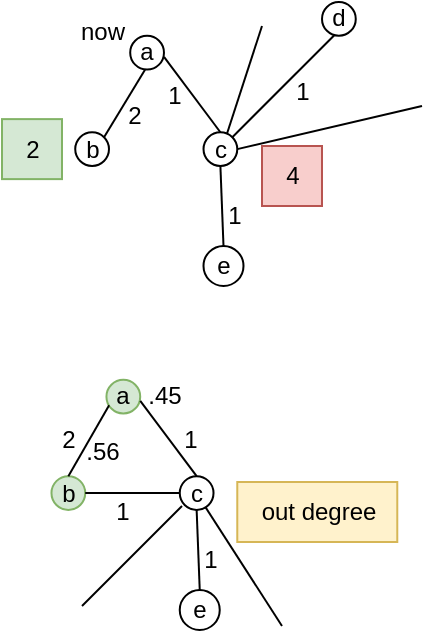 <mxfile version="24.4.0" type="github" pages="2">
  <diagram id="zrzmINMHYnjmt0QBFzd9" name="Page-2">
    <mxGraphModel dx="1327" dy="1905" grid="1" gridSize="10" guides="1" tooltips="1" connect="1" arrows="1" fold="1" page="1" pageScale="1" pageWidth="850" pageHeight="1100" math="0" shadow="0">
      <root>
        <mxCell id="0" />
        <mxCell id="1" parent="0" />
        <mxCell id="JHN-7zqqsr-M82M8sIj2-1" value="a" style="ellipse;whiteSpace=wrap;html=1;aspect=fixed;fontStyle=0" parent="1" vertex="1">
          <mxGeometry x="224.104" y="-855.113" width="16.881" height="16.881" as="geometry" />
        </mxCell>
        <mxCell id="JHN-7zqqsr-M82M8sIj2-2" value="&lt;font style=&quot;font-size: 12px;&quot;&gt;b&lt;/font&gt;" style="ellipse;whiteSpace=wrap;html=1;aspect=fixed;fontStyle=0" parent="1" vertex="1">
          <mxGeometry x="196.614" y="-806.881" width="16.881" height="16.881" as="geometry" />
        </mxCell>
        <mxCell id="JHN-7zqqsr-M82M8sIj2-3" value="&lt;font style=&quot;font-size: 12px;&quot;&gt;c&lt;/font&gt;" style="ellipse;whiteSpace=wrap;html=1;aspect=fixed;fontStyle=0" parent="1" vertex="1">
          <mxGeometry x="260.757" y="-806.881" width="16.881" height="16.881" as="geometry" />
        </mxCell>
        <mxCell id="JHN-7zqqsr-M82M8sIj2-4" value="" style="endArrow=none;html=1;rounded=0;entryX=1.001;entryY=0.625;entryDx=0;entryDy=0;exitX=0.5;exitY=0;exitDx=0;exitDy=0;entryPerimeter=0;" parent="1" source="JHN-7zqqsr-M82M8sIj2-3" target="JHN-7zqqsr-M82M8sIj2-1" edge="1">
          <mxGeometry width="50" height="50" relative="1" as="geometry">
            <mxPoint x="240" y="-790" as="sourcePoint" />
            <mxPoint x="290" y="-840" as="targetPoint" />
          </mxGeometry>
        </mxCell>
        <mxCell id="JHN-7zqqsr-M82M8sIj2-7" value="" style="endArrow=none;html=1;rounded=0;exitX=1;exitY=0;exitDx=0;exitDy=0;" parent="1" source="JHN-7zqqsr-M82M8sIj2-3" edge="1">
          <mxGeometry width="50" height="50" relative="1" as="geometry">
            <mxPoint x="277.64" y="-806.88" as="sourcePoint" />
            <mxPoint x="327.64" y="-856.88" as="targetPoint" />
          </mxGeometry>
        </mxCell>
        <mxCell id="JHN-7zqqsr-M82M8sIj2-8" value="1" style="text;html=1;align=center;verticalAlign=middle;resizable=0;points=[];autosize=1;strokeColor=none;fillColor=none;" parent="1" vertex="1">
          <mxGeometry x="260.76" y="-780" width="30" height="30" as="geometry" />
        </mxCell>
        <mxCell id="JHN-7zqqsr-M82M8sIj2-9" value="now" style="text;html=1;align=center;verticalAlign=middle;resizable=0;points=[];autosize=1;strokeColor=none;fillColor=none;" parent="1" vertex="1">
          <mxGeometry x="185" y="-872" width="50" height="30" as="geometry" />
        </mxCell>
        <mxCell id="JHN-7zqqsr-M82M8sIj2-10" value="d" style="ellipse;whiteSpace=wrap;html=1;aspect=fixed;fontStyle=0" parent="1" vertex="1">
          <mxGeometry x="320.004" y="-871.993" width="16.881" height="16.881" as="geometry" />
        </mxCell>
        <mxCell id="JHN-7zqqsr-M82M8sIj2-12" value="1" style="text;html=1;align=center;verticalAlign=middle;resizable=0;points=[];autosize=1;strokeColor=none;fillColor=none;" parent="1" vertex="1">
          <mxGeometry x="295" y="-842" width="30" height="30" as="geometry" />
        </mxCell>
        <mxCell id="JHN-7zqqsr-M82M8sIj2-13" value="e" style="ellipse;whiteSpace=wrap;html=1;aspect=fixed;fontStyle=0" parent="1" vertex="1">
          <mxGeometry x="260.75" y="-750" width="20" height="20" as="geometry" />
        </mxCell>
        <mxCell id="JHN-7zqqsr-M82M8sIj2-14" value="" style="endArrow=none;html=1;rounded=0;entryX=0.5;entryY=0;entryDx=0;entryDy=0;exitX=0.5;exitY=1;exitDx=0;exitDy=0;" parent="1" source="JHN-7zqqsr-M82M8sIj2-3" target="JHN-7zqqsr-M82M8sIj2-13" edge="1">
          <mxGeometry width="50" height="50" relative="1" as="geometry">
            <mxPoint x="240" y="-790" as="sourcePoint" />
            <mxPoint x="290" y="-840" as="targetPoint" />
          </mxGeometry>
        </mxCell>
        <mxCell id="JHN-7zqqsr-M82M8sIj2-15" value="1" style="text;html=1;align=center;verticalAlign=middle;resizable=0;points=[];autosize=1;strokeColor=none;fillColor=none;" parent="1" vertex="1">
          <mxGeometry x="230.76" y="-840" width="30" height="30" as="geometry" />
        </mxCell>
        <mxCell id="JHN-7zqqsr-M82M8sIj2-18" value="a" style="ellipse;whiteSpace=wrap;html=1;aspect=fixed;fontStyle=0;fillColor=#d5e8d4;strokeColor=#82b366;" parent="1" vertex="1">
          <mxGeometry x="212.224" y="-683.123" width="16.881" height="16.881" as="geometry" />
        </mxCell>
        <mxCell id="JHN-7zqqsr-M82M8sIj2-19" value="&lt;font style=&quot;font-size: 12px;&quot;&gt;b&lt;/font&gt;" style="ellipse;whiteSpace=wrap;html=1;aspect=fixed;fontStyle=0;fillColor=#d5e8d4;strokeColor=#82b366;" parent="1" vertex="1">
          <mxGeometry x="184.734" y="-634.891" width="16.881" height="16.881" as="geometry" />
        </mxCell>
        <mxCell id="JHN-7zqqsr-M82M8sIj2-20" value="&lt;font style=&quot;font-size: 12px;&quot;&gt;c&lt;/font&gt;" style="ellipse;whiteSpace=wrap;html=1;aspect=fixed;fontStyle=0" parent="1" vertex="1">
          <mxGeometry x="248.877" y="-634.891" width="16.881" height="16.881" as="geometry" />
        </mxCell>
        <mxCell id="JHN-7zqqsr-M82M8sIj2-21" value="" style="endArrow=none;html=1;rounded=0;entryX=1.001;entryY=0.625;entryDx=0;entryDy=0;exitX=0.5;exitY=0;exitDx=0;exitDy=0;entryPerimeter=0;" parent="1" source="JHN-7zqqsr-M82M8sIj2-20" target="JHN-7zqqsr-M82M8sIj2-18" edge="1">
          <mxGeometry width="50" height="50" relative="1" as="geometry">
            <mxPoint x="228.12" y="-618.01" as="sourcePoint" />
            <mxPoint x="278.12" y="-668.01" as="targetPoint" />
          </mxGeometry>
        </mxCell>
        <mxCell id="JHN-7zqqsr-M82M8sIj2-22" value="" style="endArrow=none;html=1;rounded=0;exitX=0.5;exitY=0;exitDx=0;exitDy=0;entryX=0.079;entryY=0.757;entryDx=0;entryDy=0;entryPerimeter=0;" parent="1" source="JHN-7zqqsr-M82M8sIj2-19" target="JHN-7zqqsr-M82M8sIj2-18" edge="1">
          <mxGeometry width="50" height="50" relative="1" as="geometry">
            <mxPoint x="168.12" y="-618.01" as="sourcePoint" />
            <mxPoint x="218.12" y="-668.01" as="targetPoint" />
          </mxGeometry>
        </mxCell>
        <mxCell id="JHN-7zqqsr-M82M8sIj2-23" value="2" style="text;html=1;align=center;verticalAlign=middle;resizable=0;points=[];autosize=1;strokeColor=none;fillColor=none;" parent="1" vertex="1">
          <mxGeometry x="178.17" y="-668.01" width="30" height="30" as="geometry" />
        </mxCell>
        <mxCell id="JHN-7zqqsr-M82M8sIj2-25" value="1" style="text;html=1;align=center;verticalAlign=middle;resizable=0;points=[];autosize=1;strokeColor=none;fillColor=none;" parent="1" vertex="1">
          <mxGeometry x="248.88" y="-608.01" width="30" height="30" as="geometry" />
        </mxCell>
        <mxCell id="JHN-7zqqsr-M82M8sIj2-28" value="e" style="ellipse;whiteSpace=wrap;html=1;aspect=fixed;fontStyle=0" parent="1" vertex="1">
          <mxGeometry x="248.87" y="-578.01" width="20" height="20" as="geometry" />
        </mxCell>
        <mxCell id="JHN-7zqqsr-M82M8sIj2-29" value="" style="endArrow=none;html=1;rounded=0;entryX=0.5;entryY=0;entryDx=0;entryDy=0;exitX=0.5;exitY=1;exitDx=0;exitDy=0;" parent="1" source="JHN-7zqqsr-M82M8sIj2-20" target="JHN-7zqqsr-M82M8sIj2-28" edge="1">
          <mxGeometry width="50" height="50" relative="1" as="geometry">
            <mxPoint x="228.12" y="-618.01" as="sourcePoint" />
            <mxPoint x="278.12" y="-668.01" as="targetPoint" />
          </mxGeometry>
        </mxCell>
        <mxCell id="JHN-7zqqsr-M82M8sIj2-30" value="1" style="text;html=1;align=center;verticalAlign=middle;resizable=0;points=[];autosize=1;strokeColor=none;fillColor=none;" parent="1" vertex="1">
          <mxGeometry x="238.87" y="-668.01" width="30" height="30" as="geometry" />
        </mxCell>
        <mxCell id="JHN-7zqqsr-M82M8sIj2-31" value=".56" style="text;html=1;align=center;verticalAlign=middle;resizable=0;points=[];autosize=1;strokeColor=none;fillColor=none;" parent="1" vertex="1">
          <mxGeometry x="190" y="-662" width="40" height="30" as="geometry" />
        </mxCell>
        <mxCell id="JHN-7zqqsr-M82M8sIj2-32" value=".45" style="text;html=1;align=center;verticalAlign=middle;resizable=0;points=[];autosize=1;strokeColor=none;fillColor=none;" parent="1" vertex="1">
          <mxGeometry x="220.76" y="-689.68" width="40" height="30" as="geometry" />
        </mxCell>
        <mxCell id="JHN-7zqqsr-M82M8sIj2-33" value="out degree" style="text;html=1;align=center;verticalAlign=middle;resizable=0;points=[];autosize=1;strokeColor=#d6b656;fillColor=#fff2cc;" parent="1" vertex="1">
          <mxGeometry x="277.64" y="-632" width="80" height="30" as="geometry" />
        </mxCell>
        <mxCell id="JHN-7zqqsr-M82M8sIj2-34" value="" style="endArrow=none;html=1;rounded=0;exitX=1;exitY=0;exitDx=0;exitDy=0;entryX=0.025;entryY=0.062;entryDx=0;entryDy=0;entryPerimeter=0;" parent="1" source="JHN-7zqqsr-M82M8sIj2-2" target="JHN-7zqqsr-M82M8sIj2-15" edge="1">
          <mxGeometry width="50" height="50" relative="1" as="geometry">
            <mxPoint x="215" y="-797" as="sourcePoint" />
            <mxPoint x="235" y="-832" as="targetPoint" />
          </mxGeometry>
        </mxCell>
        <mxCell id="JHN-7zqqsr-M82M8sIj2-35" value="2" style="text;html=1;align=center;verticalAlign=middle;resizable=0;points=[];autosize=1;strokeColor=none;fillColor=none;" parent="1" vertex="1">
          <mxGeometry x="210.98" y="-830" width="30" height="30" as="geometry" />
        </mxCell>
        <mxCell id="JHN-7zqqsr-M82M8sIj2-36" value="2" style="text;html=1;align=center;verticalAlign=middle;resizable=0;points=[];autosize=1;strokeColor=#82b366;fillColor=#d5e8d4;" parent="1" vertex="1">
          <mxGeometry x="160" y="-813.44" width="30" height="30" as="geometry" />
        </mxCell>
        <mxCell id="JHN-7zqqsr-M82M8sIj2-37" value="4" style="text;html=1;align=center;verticalAlign=middle;resizable=0;points=[];autosize=1;strokeColor=#b85450;fillColor=#f8cecc;" parent="1" vertex="1">
          <mxGeometry x="290" y="-800" width="30" height="30" as="geometry" />
        </mxCell>
        <mxCell id="JHN-7zqqsr-M82M8sIj2-38" value="" style="endArrow=none;html=1;rounded=0;exitX=0.695;exitY=0.046;exitDx=0;exitDy=0;exitPerimeter=0;" parent="1" source="JHN-7zqqsr-M82M8sIj2-3" edge="1">
          <mxGeometry width="50" height="50" relative="1" as="geometry">
            <mxPoint x="250" y="-810" as="sourcePoint" />
            <mxPoint x="290" y="-860" as="targetPoint" />
          </mxGeometry>
        </mxCell>
        <mxCell id="JHN-7zqqsr-M82M8sIj2-39" value="" style="endArrow=none;html=1;rounded=0;exitX=1;exitY=0.5;exitDx=0;exitDy=0;" parent="1" source="JHN-7zqqsr-M82M8sIj2-3" edge="1">
          <mxGeometry width="50" height="50" relative="1" as="geometry">
            <mxPoint x="310" y="-770" as="sourcePoint" />
            <mxPoint x="370" y="-820" as="targetPoint" />
          </mxGeometry>
        </mxCell>
        <mxCell id="JHN-7zqqsr-M82M8sIj2-40" value="" style="endArrow=none;html=1;rounded=0;entryX=0;entryY=0.5;entryDx=0;entryDy=0;exitX=1;exitY=0.5;exitDx=0;exitDy=0;" parent="1" source="JHN-7zqqsr-M82M8sIj2-19" target="JHN-7zqqsr-M82M8sIj2-20" edge="1">
          <mxGeometry width="50" height="50" relative="1" as="geometry">
            <mxPoint x="200" y="-570" as="sourcePoint" />
            <mxPoint x="250" y="-620" as="targetPoint" />
          </mxGeometry>
        </mxCell>
        <mxCell id="JHN-7zqqsr-M82M8sIj2-41" value="1" style="text;html=1;align=center;verticalAlign=middle;resizable=0;points=[];autosize=1;strokeColor=none;fillColor=none;" parent="1" vertex="1">
          <mxGeometry x="205" y="-632" width="30" height="30" as="geometry" />
        </mxCell>
        <mxCell id="JHN-7zqqsr-M82M8sIj2-42" value="" style="endArrow=none;html=1;rounded=0;" parent="1" edge="1">
          <mxGeometry width="50" height="50" relative="1" as="geometry">
            <mxPoint x="200" y="-570" as="sourcePoint" />
            <mxPoint x="250" y="-620" as="targetPoint" />
          </mxGeometry>
        </mxCell>
        <mxCell id="JHN-7zqqsr-M82M8sIj2-43" value="" style="endArrow=none;html=1;rounded=0;entryX=0.766;entryY=0.924;entryDx=0;entryDy=0;entryPerimeter=0;" parent="1" target="JHN-7zqqsr-M82M8sIj2-20" edge="1">
          <mxGeometry width="50" height="50" relative="1" as="geometry">
            <mxPoint x="300" y="-560" as="sourcePoint" />
            <mxPoint x="300" y="-590" as="targetPoint" />
          </mxGeometry>
        </mxCell>
      </root>
    </mxGraphModel>
  </diagram>
  <diagram name="Page-1" id="h0j11PAoBNnZOjl50wy9">
    <mxGraphModel dx="1327" dy="1905" grid="1" gridSize="10" guides="1" tooltips="1" connect="1" arrows="1" fold="1" page="1" pageScale="1" pageWidth="850" pageHeight="1100" math="0" shadow="0">
      <root>
        <mxCell id="0" />
        <mxCell id="1" parent="0" />
        <mxCell id="BE0f78BMKFHATQ1xb_2E-177" value="&lt;font style=&quot;font-size: 16px;&quot;&gt;Step-2&lt;/font&gt;" style="rounded=1;whiteSpace=wrap;html=1;dashed=1;" parent="1" vertex="1">
          <mxGeometry x="44" y="-720" width="96" height="30" as="geometry" />
        </mxCell>
        <mxCell id="BE0f78BMKFHATQ1xb_2E-176" value="" style="rounded=1;whiteSpace=wrap;html=1;direction=south;dashed=1;dashPattern=8 8;" parent="1" vertex="1">
          <mxGeometry x="291" y="-450" width="328" height="279" as="geometry" />
        </mxCell>
        <mxCell id="BE0f78BMKFHATQ1xb_2E-22" value="" style="group" parent="1" vertex="1" connectable="0">
          <mxGeometry x="311" y="-1040" width="504" height="277.06" as="geometry" />
        </mxCell>
        <mxCell id="BE0f78BMKFHATQ1xb_2E-108" value="" style="rounded=1;whiteSpace=wrap;html=1;dashed=1;dashPattern=8 8;" parent="BE0f78BMKFHATQ1xb_2E-22" vertex="1">
          <mxGeometry x="-276" y="-2.94" width="780" height="280" as="geometry" />
        </mxCell>
        <mxCell id="BE0f78BMKFHATQ1xb_2E-23" value="bc" style="ellipse;whiteSpace=wrap;html=1;aspect=fixed;fontStyle=0" parent="BE0f78BMKFHATQ1xb_2E-22" vertex="1">
          <mxGeometry x="158.207" y="184.887" width="16.881" height="16.881" as="geometry" />
        </mxCell>
        <mxCell id="BE0f78BMKFHATQ1xb_2E-24" value="abc" style="ellipse;whiteSpace=wrap;html=1;aspect=fixed;fontStyle=0" parent="BE0f78BMKFHATQ1xb_2E-22" vertex="1">
          <mxGeometry x="125.733" y="136.656" width="22" height="22" as="geometry" />
        </mxCell>
        <mxCell id="BE0f78BMKFHATQ1xb_2E-25" value="" style="endArrow=none;html=1;rounded=0;exitX=0.5;exitY=0;exitDx=0;exitDy=0;entryX=1;entryY=1;entryDx=0;entryDy=0;fontStyle=0" parent="BE0f78BMKFHATQ1xb_2E-22" source="BE0f78BMKFHATQ1xb_2E-35" target="BE0f78BMKFHATQ1xb_2E-37" edge="1">
          <mxGeometry width="50" height="50" relative="1" as="geometry">
            <mxPoint x="54.124" y="188.907" as="sourcePoint" />
            <mxPoint x="52.519" y="35.614" as="targetPoint" />
          </mxGeometry>
        </mxCell>
        <mxCell id="BE0f78BMKFHATQ1xb_2E-26" value="" style="endArrow=none;html=1;rounded=0;exitX=0.5;exitY=0;exitDx=0;exitDy=0;entryX=0;entryY=1;entryDx=0;entryDy=0;fontStyle=0" parent="BE0f78BMKFHATQ1xb_2E-22" source="BE0f78BMKFHATQ1xb_2E-34" target="BE0f78BMKFHATQ1xb_2E-35" edge="1">
          <mxGeometry width="50" height="50" relative="1" as="geometry">
            <mxPoint x="-62.454" y="182.479" as="sourcePoint" />
            <mxPoint x="-1.662" y="113.341" as="targetPoint" />
          </mxGeometry>
        </mxCell>
        <mxCell id="BE0f78BMKFHATQ1xb_2E-27" value="" style="endArrow=none;html=1;rounded=0;exitX=0.5;exitY=0;exitDx=0;exitDy=0;entryX=0;entryY=1;entryDx=0;entryDy=0;fontStyle=0" parent="BE0f78BMKFHATQ1xb_2E-22" source="BE0f78BMKFHATQ1xb_2E-31" target="BE0f78BMKFHATQ1xb_2E-24" edge="1">
          <mxGeometry width="50" height="50" relative="1" as="geometry">
            <mxPoint x="-32.471" y="269.296" as="sourcePoint" />
            <mxPoint x="74.94" y="152.733" as="targetPoint" />
          </mxGeometry>
        </mxCell>
        <mxCell id="BE0f78BMKFHATQ1xb_2E-28" value="" style="endArrow=none;html=1;rounded=0;exitX=0.5;exitY=0;exitDx=0;exitDy=0;entryX=0;entryY=1;entryDx=0;entryDy=0;fontStyle=0" parent="BE0f78BMKFHATQ1xb_2E-22" source="BE0f78BMKFHATQ1xb_2E-36" target="BE0f78BMKFHATQ1xb_2E-37" edge="1">
          <mxGeometry width="50" height="50" relative="1" as="geometry">
            <mxPoint x="54.124" y="188.907" as="sourcePoint" />
            <mxPoint x="88.137" y="33.61" as="targetPoint" />
          </mxGeometry>
        </mxCell>
        <mxCell id="BE0f78BMKFHATQ1xb_2E-29" value="" style="endArrow=none;html=1;rounded=0;entryX=0;entryY=1;entryDx=0;entryDy=0;exitX=0.5;exitY=0;exitDx=0;exitDy=0;fontStyle=0" parent="BE0f78BMKFHATQ1xb_2E-22" source="BE0f78BMKFHATQ1xb_2E-32" target="BE0f78BMKFHATQ1xb_2E-23" edge="1">
          <mxGeometry width="50" height="50" relative="1" as="geometry">
            <mxPoint x="106.578" y="182.479" as="sourcePoint" />
            <mxPoint x="95.757" y="148.714" as="targetPoint" />
          </mxGeometry>
        </mxCell>
        <mxCell id="BE0f78BMKFHATQ1xb_2E-30" value="" style="endArrow=none;html=1;rounded=0;entryX=1;entryY=1;entryDx=0;entryDy=0;exitX=0.5;exitY=0;exitDx=0;exitDy=0;fontStyle=0" parent="BE0f78BMKFHATQ1xb_2E-22" source="BE0f78BMKFHATQ1xb_2E-33" target="BE0f78BMKFHATQ1xb_2E-23" edge="1">
          <mxGeometry width="50" height="50" relative="1" as="geometry">
            <mxPoint x="245.641" y="184.891" as="sourcePoint" />
            <mxPoint x="95.757" y="148.714" as="targetPoint" />
          </mxGeometry>
        </mxCell>
        <mxCell id="BE0f78BMKFHATQ1xb_2E-31" value="&lt;font style=&quot;font-size: 12px;&quot;&gt;a&lt;/font&gt;" style="ellipse;whiteSpace=wrap;html=1;aspect=fixed;fontStyle=0" parent="BE0f78BMKFHATQ1xb_2E-22" vertex="1">
          <mxGeometry x="90.761" y="184.887" width="16.881" height="16.881" as="geometry" />
        </mxCell>
        <mxCell id="BE0f78BMKFHATQ1xb_2E-32" value="&lt;font style=&quot;font-size: 12px;&quot;&gt;b&lt;/font&gt;" style="ellipse;whiteSpace=wrap;html=1;aspect=fixed;fontStyle=0" parent="BE0f78BMKFHATQ1xb_2E-22" vertex="1">
          <mxGeometry x="133.227" y="233.119" width="16.881" height="16.881" as="geometry" />
        </mxCell>
        <mxCell id="BE0f78BMKFHATQ1xb_2E-33" value="&lt;font style=&quot;font-size: 12px;&quot;&gt;c&lt;/font&gt;" style="ellipse;whiteSpace=wrap;html=1;aspect=fixed;fontStyle=0" parent="BE0f78BMKFHATQ1xb_2E-22" vertex="1">
          <mxGeometry x="191.514" y="233.119" width="16.881" height="16.881" as="geometry" />
        </mxCell>
        <mxCell id="BE0f78BMKFHATQ1xb_2E-34" value="d" style="ellipse;whiteSpace=wrap;html=1;aspect=fixed;fontStyle=0" parent="BE0f78BMKFHATQ1xb_2E-22" vertex="1">
          <mxGeometry x="41.633" y="128.617" width="16.881" height="16.881" as="geometry" />
        </mxCell>
        <mxCell id="BE0f78BMKFHATQ1xb_2E-35" value="abcd" style="ellipse;whiteSpace=wrap;html=1;aspect=fixed;fontStyle=0" parent="BE0f78BMKFHATQ1xb_2E-22" vertex="1">
          <mxGeometry x="82.434" y="72.347" width="28" height="28" as="geometry" />
        </mxCell>
        <mxCell id="BE0f78BMKFHATQ1xb_2E-36" value="&lt;font style=&quot;font-size: 12px;&quot;&gt;e&lt;/font&gt;" style="ellipse;whiteSpace=wrap;html=1;aspect=fixed;fontStyle=0" parent="BE0f78BMKFHATQ1xb_2E-22" vertex="1">
          <mxGeometry y="76.367" width="16.881" height="16.881" as="geometry" />
        </mxCell>
        <mxCell id="BE0f78BMKFHATQ1xb_2E-37" value="&lt;font style=&quot;font-size: 12px;&quot;&gt;abcde&lt;/font&gt;" style="ellipse;whiteSpace=wrap;html=1;aspect=fixed;fontStyle=0" parent="BE0f78BMKFHATQ1xb_2E-22" vertex="1">
          <mxGeometry x="33.307" width="34" height="34" as="geometry" />
        </mxCell>
        <mxCell id="BE0f78BMKFHATQ1xb_2E-38" value="" style="endArrow=none;html=1;rounded=0;entryX=1;entryY=1;entryDx=0;entryDy=0;exitX=0.5;exitY=0;exitDx=0;exitDy=0;fontStyle=0" parent="BE0f78BMKFHATQ1xb_2E-22" source="BE0f78BMKFHATQ1xb_2E-24" target="BE0f78BMKFHATQ1xb_2E-35" edge="1">
          <mxGeometry width="50" height="50" relative="1" as="geometry">
            <mxPoint x="45.797" y="171.222" as="sourcePoint" />
            <mxPoint x="87.43" y="131.029" as="targetPoint" />
          </mxGeometry>
        </mxCell>
        <mxCell id="BE0f78BMKFHATQ1xb_2E-39" value="" style="endArrow=none;html=1;rounded=0;entryX=1;entryY=1;entryDx=0;entryDy=0;exitX=0.5;exitY=0;exitDx=0;exitDy=0;fontStyle=0" parent="BE0f78BMKFHATQ1xb_2E-22" source="BE0f78BMKFHATQ1xb_2E-23" target="BE0f78BMKFHATQ1xb_2E-24" edge="1">
          <mxGeometry width="50" height="50" relative="1" as="geometry">
            <mxPoint x="124.9" y="225.08" as="sourcePoint" />
            <mxPoint x="166.534" y="184.887" as="targetPoint" />
          </mxGeometry>
        </mxCell>
        <mxCell id="BE0f78BMKFHATQ1xb_2E-40" value="" style="group" parent="1" vertex="1" connectable="0">
          <mxGeometry x="571" y="-1040" width="279" height="270" as="geometry" />
        </mxCell>
        <mxCell id="BE0f78BMKFHATQ1xb_2E-41" value="bc" style="ellipse;whiteSpace=wrap;html=1;aspect=fixed;fontStyle=0" parent="BE0f78BMKFHATQ1xb_2E-40" vertex="1">
          <mxGeometry x="158.207" y="184.887" width="16.472" height="16.472" as="geometry" />
        </mxCell>
        <mxCell id="BE0f78BMKFHATQ1xb_2E-42" value="abc" style="ellipse;whiteSpace=wrap;html=1;aspect=fixed;fontStyle=0" parent="BE0f78BMKFHATQ1xb_2E-40" vertex="1">
          <mxGeometry x="125.733" y="136.656" width="22" height="22" as="geometry" />
        </mxCell>
        <mxCell id="BE0f78BMKFHATQ1xb_2E-43" value="" style="endArrow=none;html=1;rounded=0;exitX=0.5;exitY=0;exitDx=0;exitDy=0;entryX=1;entryY=1;entryDx=0;entryDy=0;fontStyle=0" parent="BE0f78BMKFHATQ1xb_2E-40" source="BE0f78BMKFHATQ1xb_2E-53" target="BE0f78BMKFHATQ1xb_2E-55" edge="1">
          <mxGeometry width="50" height="50" relative="1" as="geometry">
            <mxPoint x="54.124" y="188.907" as="sourcePoint" />
            <mxPoint x="52.519" y="35.614" as="targetPoint" />
          </mxGeometry>
        </mxCell>
        <mxCell id="BE0f78BMKFHATQ1xb_2E-44" value="" style="endArrow=none;html=1;rounded=0;exitX=0.5;exitY=0;exitDx=0;exitDy=0;entryX=0;entryY=1;entryDx=0;entryDy=0;fontStyle=0" parent="BE0f78BMKFHATQ1xb_2E-40" source="BE0f78BMKFHATQ1xb_2E-52" target="BE0f78BMKFHATQ1xb_2E-53" edge="1">
          <mxGeometry width="50" height="50" relative="1" as="geometry">
            <mxPoint x="-62.454" y="182.479" as="sourcePoint" />
            <mxPoint x="-1.662" y="113.341" as="targetPoint" />
          </mxGeometry>
        </mxCell>
        <mxCell id="BE0f78BMKFHATQ1xb_2E-45" value="" style="endArrow=none;html=1;rounded=0;exitX=0.5;exitY=0;exitDx=0;exitDy=0;entryX=0;entryY=1;entryDx=0;entryDy=0;fontStyle=0" parent="BE0f78BMKFHATQ1xb_2E-40" source="BE0f78BMKFHATQ1xb_2E-49" target="BE0f78BMKFHATQ1xb_2E-42" edge="1">
          <mxGeometry width="50" height="50" relative="1" as="geometry">
            <mxPoint x="-32.471" y="269.296" as="sourcePoint" />
            <mxPoint x="74.94" y="152.733" as="targetPoint" />
          </mxGeometry>
        </mxCell>
        <mxCell id="BE0f78BMKFHATQ1xb_2E-46" value="" style="endArrow=none;html=1;rounded=0;exitX=0.5;exitY=0;exitDx=0;exitDy=0;entryX=0;entryY=1;entryDx=0;entryDy=0;fontStyle=0" parent="BE0f78BMKFHATQ1xb_2E-40" source="BE0f78BMKFHATQ1xb_2E-54" target="BE0f78BMKFHATQ1xb_2E-55" edge="1">
          <mxGeometry width="50" height="50" relative="1" as="geometry">
            <mxPoint x="54.124" y="188.907" as="sourcePoint" />
            <mxPoint x="88.137" y="33.61" as="targetPoint" />
          </mxGeometry>
        </mxCell>
        <mxCell id="BE0f78BMKFHATQ1xb_2E-47" value="" style="endArrow=none;html=1;rounded=0;entryX=0;entryY=1;entryDx=0;entryDy=0;exitX=0.5;exitY=0;exitDx=0;exitDy=0;fontStyle=0" parent="BE0f78BMKFHATQ1xb_2E-40" source="BE0f78BMKFHATQ1xb_2E-50" target="BE0f78BMKFHATQ1xb_2E-41" edge="1">
          <mxGeometry width="50" height="50" relative="1" as="geometry">
            <mxPoint x="106.578" y="182.479" as="sourcePoint" />
            <mxPoint x="95.757" y="148.714" as="targetPoint" />
          </mxGeometry>
        </mxCell>
        <mxCell id="BE0f78BMKFHATQ1xb_2E-48" value="" style="endArrow=none;html=1;rounded=0;entryX=1;entryY=1;entryDx=0;entryDy=0;exitX=0.5;exitY=0;exitDx=0;exitDy=0;fontStyle=0" parent="BE0f78BMKFHATQ1xb_2E-40" source="BE0f78BMKFHATQ1xb_2E-51" target="BE0f78BMKFHATQ1xb_2E-41" edge="1">
          <mxGeometry width="50" height="50" relative="1" as="geometry">
            <mxPoint x="245.641" y="184.891" as="sourcePoint" />
            <mxPoint x="95.757" y="148.714" as="targetPoint" />
          </mxGeometry>
        </mxCell>
        <mxCell id="BE0f78BMKFHATQ1xb_2E-49" value="&lt;font style=&quot;font-size: 12px;&quot;&gt;a&lt;/font&gt;" style="ellipse;whiteSpace=wrap;html=1;aspect=fixed;fontStyle=0" parent="BE0f78BMKFHATQ1xb_2E-40" vertex="1">
          <mxGeometry x="90.761" y="184.887" width="16.472" height="16.472" as="geometry" />
        </mxCell>
        <mxCell id="BE0f78BMKFHATQ1xb_2E-50" value="&lt;font style=&quot;font-size: 12px;&quot;&gt;b&lt;/font&gt;" style="ellipse;whiteSpace=wrap;html=1;aspect=fixed;fontStyle=0" parent="BE0f78BMKFHATQ1xb_2E-40" vertex="1">
          <mxGeometry x="133.227" y="233.119" width="16.472" height="16.472" as="geometry" />
        </mxCell>
        <mxCell id="BE0f78BMKFHATQ1xb_2E-51" value="&lt;font style=&quot;font-size: 12px;&quot;&gt;c&lt;/font&gt;" style="ellipse;whiteSpace=wrap;html=1;aspect=fixed;fontStyle=0" parent="BE0f78BMKFHATQ1xb_2E-40" vertex="1">
          <mxGeometry x="191.514" y="233.119" width="16.472" height="16.472" as="geometry" />
        </mxCell>
        <mxCell id="BE0f78BMKFHATQ1xb_2E-52" value="e" style="ellipse;whiteSpace=wrap;html=1;aspect=fixed;fontStyle=0" parent="BE0f78BMKFHATQ1xb_2E-40" vertex="1">
          <mxGeometry x="41.633" y="128.617" width="16.472" height="16.472" as="geometry" />
        </mxCell>
        <mxCell id="BE0f78BMKFHATQ1xb_2E-53" value="abce" style="ellipse;whiteSpace=wrap;html=1;aspect=fixed;fontStyle=0" parent="BE0f78BMKFHATQ1xb_2E-40" vertex="1">
          <mxGeometry x="82.434" y="72.347" width="28" height="28" as="geometry" />
        </mxCell>
        <mxCell id="BE0f78BMKFHATQ1xb_2E-54" value="&lt;font style=&quot;font-size: 12px;&quot;&gt;d&lt;/font&gt;" style="ellipse;whiteSpace=wrap;html=1;aspect=fixed;fontStyle=0" parent="BE0f78BMKFHATQ1xb_2E-40" vertex="1">
          <mxGeometry y="76.367" width="16.472" height="16.472" as="geometry" />
        </mxCell>
        <mxCell id="BE0f78BMKFHATQ1xb_2E-55" value="&lt;font style=&quot;font-size: 12px;&quot;&gt;abcde&lt;/font&gt;" style="ellipse;whiteSpace=wrap;html=1;aspect=fixed;fontStyle=0" parent="BE0f78BMKFHATQ1xb_2E-40" vertex="1">
          <mxGeometry x="33.307" width="34" height="34" as="geometry" />
        </mxCell>
        <mxCell id="BE0f78BMKFHATQ1xb_2E-56" value="" style="endArrow=none;html=1;rounded=0;entryX=1;entryY=1;entryDx=0;entryDy=0;exitX=0.5;exitY=0;exitDx=0;exitDy=0;fontStyle=0" parent="BE0f78BMKFHATQ1xb_2E-40" source="BE0f78BMKFHATQ1xb_2E-42" target="BE0f78BMKFHATQ1xb_2E-53" edge="1">
          <mxGeometry width="50" height="50" relative="1" as="geometry">
            <mxPoint x="45.797" y="171.222" as="sourcePoint" />
            <mxPoint x="87.43" y="131.029" as="targetPoint" />
          </mxGeometry>
        </mxCell>
        <mxCell id="BE0f78BMKFHATQ1xb_2E-57" value="" style="endArrow=none;html=1;rounded=0;entryX=1;entryY=1;entryDx=0;entryDy=0;exitX=0.5;exitY=0;exitDx=0;exitDy=0;fontStyle=0" parent="BE0f78BMKFHATQ1xb_2E-40" source="BE0f78BMKFHATQ1xb_2E-41" target="BE0f78BMKFHATQ1xb_2E-42" edge="1">
          <mxGeometry width="50" height="50" relative="1" as="geometry">
            <mxPoint x="124.9" y="225.08" as="sourcePoint" />
            <mxPoint x="166.534" y="184.887" as="targetPoint" />
          </mxGeometry>
        </mxCell>
        <mxCell id="BE0f78BMKFHATQ1xb_2E-109" value="" style="group" parent="1" vertex="1" connectable="0">
          <mxGeometry x="19" y="-690" width="380" height="180" as="geometry" />
        </mxCell>
        <mxCell id="BE0f78BMKFHATQ1xb_2E-107" value="" style="rounded=1;whiteSpace=wrap;html=1;dashed=1;dashPattern=8 8;" parent="BE0f78BMKFHATQ1xb_2E-109" vertex="1">
          <mxGeometry x="-5.429" width="380" height="180" as="geometry" />
        </mxCell>
        <mxCell id="BE0f78BMKFHATQ1xb_2E-59" value="bc" style="ellipse;whiteSpace=wrap;html=1;aspect=fixed;fontStyle=0" parent="BE0f78BMKFHATQ1xb_2E-109" vertex="1">
          <mxGeometry x="302.19" y="99" width="21.714" height="21.714" as="geometry" />
        </mxCell>
        <mxCell id="BE0f78BMKFHATQ1xb_2E-60" value="abc" style="ellipse;whiteSpace=wrap;html=1;aspect=fixed;fontStyle=0" parent="BE0f78BMKFHATQ1xb_2E-109" vertex="1">
          <mxGeometry x="297.667" y="40" width="30.762" height="30.762" as="geometry" />
        </mxCell>
        <mxCell id="BE0f78BMKFHATQ1xb_2E-61" value="" style="endArrow=none;html=1;rounded=0;exitX=0;exitY=0.5;exitDx=0;exitDy=0;entryX=1;entryY=0.5;entryDx=0;entryDy=0;fontStyle=0" parent="BE0f78BMKFHATQ1xb_2E-109" source="BE0f78BMKFHATQ1xb_2E-71" target="BE0f78BMKFHATQ1xb_2E-73" edge="1">
          <mxGeometry width="50" height="50" relative="1" as="geometry">
            <mxPoint x="122.143" y="275" as="sourcePoint" />
            <mxPoint x="120.399" y="84.304" as="targetPoint" />
          </mxGeometry>
        </mxCell>
        <mxCell id="BE0f78BMKFHATQ1xb_2E-62" value="" style="endArrow=none;html=1;rounded=0;exitX=0.5;exitY=0;exitDx=0;exitDy=0;entryX=0.5;entryY=1;entryDx=0;entryDy=0;fontStyle=0" parent="BE0f78BMKFHATQ1xb_2E-109" source="BE0f78BMKFHATQ1xb_2E-70" target="BE0f78BMKFHATQ1xb_2E-71" edge="1">
          <mxGeometry width="50" height="50" relative="1" as="geometry">
            <mxPoint x="-4.528" y="267.004" as="sourcePoint" />
            <mxPoint x="61.528" y="180.996" as="targetPoint" />
          </mxGeometry>
        </mxCell>
        <mxCell id="BE0f78BMKFHATQ1xb_2E-63" value="" style="endArrow=none;html=1;rounded=0;exitX=1;exitY=0;exitDx=0;exitDy=0;entryX=0;entryY=1;entryDx=0;entryDy=0;fontStyle=0" parent="BE0f78BMKFHATQ1xb_2E-109" source="BE0f78BMKFHATQ1xb_2E-67" target="BE0f78BMKFHATQ1xb_2E-60" edge="1">
          <mxGeometry width="50" height="50" relative="1" as="geometry">
            <mxPoint x="110.385" y="375.004" as="sourcePoint" />
            <mxPoint x="286.923" y="239.874" as="targetPoint" />
          </mxGeometry>
        </mxCell>
        <mxCell id="BE0f78BMKFHATQ1xb_2E-64" value="" style="endArrow=none;html=1;rounded=0;exitX=1;exitY=0.5;exitDx=0;exitDy=0;entryX=0;entryY=0.5;entryDx=0;entryDy=0;fontStyle=0" parent="BE0f78BMKFHATQ1xb_2E-109" source="BE0f78BMKFHATQ1xb_2E-72" target="BE0f78BMKFHATQ1xb_2E-73" edge="1">
          <mxGeometry width="50" height="50" relative="1" as="geometry">
            <mxPoint x="122.143" y="275" as="sourcePoint" />
            <mxPoint x="159.101" y="81.811" as="targetPoint" />
          </mxGeometry>
        </mxCell>
        <mxCell id="BE0f78BMKFHATQ1xb_2E-65" value="" style="endArrow=none;html=1;rounded=0;entryX=0;entryY=1;entryDx=0;entryDy=0;exitX=0.5;exitY=0;exitDx=0;exitDy=0;fontStyle=0" parent="BE0f78BMKFHATQ1xb_2E-109" source="BE0f78BMKFHATQ1xb_2E-68" target="BE0f78BMKFHATQ1xb_2E-59" edge="1">
          <mxGeometry width="50" height="50" relative="1" as="geometry">
            <mxPoint x="179.139" y="267.004" as="sourcePoint" />
            <mxPoint x="167.381" y="225" as="targetPoint" />
          </mxGeometry>
        </mxCell>
        <mxCell id="BE0f78BMKFHATQ1xb_2E-66" value="" style="endArrow=none;html=1;rounded=0;entryX=1;entryY=1;entryDx=0;entryDy=0;exitX=0.5;exitY=0;exitDx=0;exitDy=0;fontStyle=0" parent="BE0f78BMKFHATQ1xb_2E-109" source="BE0f78BMKFHATQ1xb_2E-69" target="BE0f78BMKFHATQ1xb_2E-59" edge="1">
          <mxGeometry width="50" height="50" relative="1" as="geometry">
            <mxPoint x="330.242" y="270.004" as="sourcePoint" />
            <mxPoint x="167.381" y="225" as="targetPoint" />
          </mxGeometry>
        </mxCell>
        <mxCell id="BE0f78BMKFHATQ1xb_2E-67" value="&lt;font style=&quot;font-size: 12px;&quot;&gt;a&lt;/font&gt;" style="ellipse;whiteSpace=wrap;html=1;aspect=fixed;fontStyle=0" parent="BE0f78BMKFHATQ1xb_2E-109" vertex="1">
          <mxGeometry x="254.69" y="94" width="19" height="19" as="geometry" />
        </mxCell>
        <mxCell id="BE0f78BMKFHATQ1xb_2E-68" value="&lt;font style=&quot;font-size: 12px;&quot;&gt;b&lt;/font&gt;" style="ellipse;whiteSpace=wrap;html=1;aspect=fixed;fontStyle=0" parent="BE0f78BMKFHATQ1xb_2E-109" vertex="1">
          <mxGeometry x="283.19" y="145" width="19" height="19" as="geometry" />
        </mxCell>
        <mxCell id="BE0f78BMKFHATQ1xb_2E-69" value="&lt;font style=&quot;font-size: 12px;&quot;&gt;c&lt;/font&gt;" style="ellipse;whiteSpace=wrap;html=1;aspect=fixed;fontStyle=0" parent="BE0f78BMKFHATQ1xb_2E-109" vertex="1">
          <mxGeometry x="320.286" y="145" width="19" height="19" as="geometry" />
        </mxCell>
        <mxCell id="BE0f78BMKFHATQ1xb_2E-70" value="bcd" style="ellipse;whiteSpace=wrap;html=1;aspect=fixed;fontStyle=0" parent="BE0f78BMKFHATQ1xb_2E-109" vertex="1">
          <mxGeometry x="197.69" y="120" width="22.619" height="22.619" as="geometry" />
        </mxCell>
        <mxCell id="BE0f78BMKFHATQ1xb_2E-71" value="abcd" style="ellipse;whiteSpace=wrap;html=1;aspect=fixed;fontStyle=0" parent="BE0f78BMKFHATQ1xb_2E-109" vertex="1">
          <mxGeometry x="195.429" y="40" width="30.762" height="30.762" as="geometry" />
        </mxCell>
        <mxCell id="BE0f78BMKFHATQ1xb_2E-72" value="&lt;font style=&quot;font-size: 12px;&quot;&gt;abce&lt;/font&gt;" style="ellipse;whiteSpace=wrap;html=1;aspect=fixed;fontStyle=0" parent="BE0f78BMKFHATQ1xb_2E-109" vertex="1">
          <mxGeometry x="18.095" y="40" width="30.762" height="30.762" as="geometry" />
        </mxCell>
        <mxCell id="BE0f78BMKFHATQ1xb_2E-73" value="&lt;font style=&quot;font-size: 12px;&quot;&gt;abcde&lt;/font&gt;" style="ellipse;whiteSpace=wrap;html=1;aspect=fixed;fontStyle=0" parent="BE0f78BMKFHATQ1xb_2E-109" vertex="1">
          <mxGeometry x="104.048" y="40" width="30.762" height="30.762" as="geometry" />
        </mxCell>
        <mxCell id="BE0f78BMKFHATQ1xb_2E-74" value="" style="endArrow=none;html=1;rounded=0;entryX=1;entryY=0.5;entryDx=0;entryDy=0;exitX=0;exitY=0.5;exitDx=0;exitDy=0;fontStyle=0;" parent="BE0f78BMKFHATQ1xb_2E-109" source="BE0f78BMKFHATQ1xb_2E-60" target="BE0f78BMKFHATQ1xb_2E-71" edge="1">
          <mxGeometry width="50" height="50" relative="1" as="geometry">
            <mxPoint x="113.095" y="253" as="sourcePoint" />
            <mxPoint x="158.333" y="203" as="targetPoint" />
          </mxGeometry>
        </mxCell>
        <mxCell id="BE0f78BMKFHATQ1xb_2E-75" value="" style="endArrow=none;html=1;rounded=0;entryX=0.5;entryY=1;entryDx=0;entryDy=0;exitX=0.5;exitY=0;exitDx=0;exitDy=0;fontStyle=0" parent="BE0f78BMKFHATQ1xb_2E-109" source="BE0f78BMKFHATQ1xb_2E-59" target="BE0f78BMKFHATQ1xb_2E-60" edge="1">
          <mxGeometry width="50" height="50" relative="1" as="geometry">
            <mxPoint x="199.048" y="320" as="sourcePoint" />
            <mxPoint x="244.286" y="270" as="targetPoint" />
          </mxGeometry>
        </mxCell>
        <mxCell id="BE0f78BMKFHATQ1xb_2E-76" value="" style="endArrow=none;html=1;rounded=0;entryX=1;entryY=1;entryDx=0;entryDy=0;exitX=0;exitY=0;exitDx=0;exitDy=0;" parent="BE0f78BMKFHATQ1xb_2E-109" source="BE0f78BMKFHATQ1xb_2E-67" target="BE0f78BMKFHATQ1xb_2E-71" edge="1">
          <mxGeometry width="50" height="50" relative="1" as="geometry">
            <mxPoint x="126.667" y="200" as="sourcePoint" />
            <mxPoint x="171.905" y="150" as="targetPoint" />
          </mxGeometry>
        </mxCell>
        <mxCell id="BE0f78BMKFHATQ1xb_2E-77" value="&lt;font style=&quot;font-size: 12px;&quot;&gt;e&lt;/font&gt;" style="ellipse;whiteSpace=wrap;html=1;aspect=fixed;fontStyle=0" parent="BE0f78BMKFHATQ1xb_2E-109" vertex="1">
          <mxGeometry x="63.333" y="120" width="19" height="19" as="geometry" />
        </mxCell>
        <mxCell id="BE0f78BMKFHATQ1xb_2E-78" value="" style="endArrow=none;html=1;rounded=0;exitX=0;exitY=0;exitDx=0;exitDy=0;entryX=0.5;entryY=1;entryDx=0;entryDy=0;" parent="BE0f78BMKFHATQ1xb_2E-109" source="BE0f78BMKFHATQ1xb_2E-77" target="BE0f78BMKFHATQ1xb_2E-72" edge="1">
          <mxGeometry width="50" height="50" relative="1" as="geometry">
            <mxPoint y="120" as="sourcePoint" />
            <mxPoint x="45.238" y="70" as="targetPoint" />
          </mxGeometry>
        </mxCell>
        <mxCell id="BE0f78BMKFHATQ1xb_2E-79" value="" style="endArrow=none;html=1;rounded=0;entryX=0.5;entryY=1;entryDx=0;entryDy=0;exitX=1;exitY=0;exitDx=0;exitDy=0;" parent="BE0f78BMKFHATQ1xb_2E-109" source="BE0f78BMKFHATQ1xb_2E-77" target="BE0f78BMKFHATQ1xb_2E-73" edge="1">
          <mxGeometry width="50" height="50" relative="1" as="geometry">
            <mxPoint x="72.381" y="130" as="sourcePoint" />
            <mxPoint x="117.619" y="80" as="targetPoint" />
          </mxGeometry>
        </mxCell>
        <mxCell id="BE0f78BMKFHATQ1xb_2E-80" value="&lt;font style=&quot;font-size: 12px;&quot;&gt;d&lt;/font&gt;" style="ellipse;whiteSpace=wrap;html=1;aspect=fixed;fontStyle=0" parent="BE0f78BMKFHATQ1xb_2E-109" vertex="1">
          <mxGeometry x="149.286" y="120" width="19" height="19" as="geometry" />
        </mxCell>
        <mxCell id="BE0f78BMKFHATQ1xb_2E-81" value="" style="endArrow=none;html=1;rounded=0;entryX=0.034;entryY=0.71;entryDx=0;entryDy=0;entryPerimeter=0;exitX=1;exitY=0;exitDx=0;exitDy=0;" parent="BE0f78BMKFHATQ1xb_2E-109" source="BE0f78BMKFHATQ1xb_2E-80" target="BE0f78BMKFHATQ1xb_2E-71" edge="1">
          <mxGeometry width="50" height="50" relative="1" as="geometry">
            <mxPoint x="135.714" y="120" as="sourcePoint" />
            <mxPoint x="180.952" y="70" as="targetPoint" />
          </mxGeometry>
        </mxCell>
        <mxCell id="BE0f78BMKFHATQ1xb_2E-82" value="" style="endArrow=none;html=1;rounded=0;entryX=1;entryY=1;entryDx=0;entryDy=0;exitX=0;exitY=0;exitDx=0;exitDy=0;" parent="BE0f78BMKFHATQ1xb_2E-109" source="BE0f78BMKFHATQ1xb_2E-80" target="BE0f78BMKFHATQ1xb_2E-73" edge="1">
          <mxGeometry width="50" height="50" relative="1" as="geometry">
            <mxPoint x="90.476" y="130" as="sourcePoint" />
            <mxPoint x="135.714" y="80" as="targetPoint" />
          </mxGeometry>
        </mxCell>
        <mxCell id="BE0f78BMKFHATQ1xb_2E-83" value="" style="endArrow=none;html=1;rounded=0;entryX=1;entryY=0.5;entryDx=0;entryDy=0;exitX=0.007;exitY=0.422;exitDx=0;exitDy=0;exitPerimeter=0;" parent="BE0f78BMKFHATQ1xb_2E-109" source="BE0f78BMKFHATQ1xb_2E-70" target="BE0f78BMKFHATQ1xb_2E-80" edge="1">
          <mxGeometry width="50" height="50" relative="1" as="geometry">
            <mxPoint x="81.429" y="200" as="sourcePoint" />
            <mxPoint x="126.667" y="150" as="targetPoint" />
          </mxGeometry>
        </mxCell>
        <mxCell id="BE0f78BMKFHATQ1xb_2E-84" value="" style="endArrow=none;html=1;rounded=0;entryX=0;entryY=0.5;entryDx=0;entryDy=0;exitX=1;exitY=0.5;exitDx=0;exitDy=0;" parent="BE0f78BMKFHATQ1xb_2E-109" source="BE0f78BMKFHATQ1xb_2E-70" target="BE0f78BMKFHATQ1xb_2E-59" edge="1">
          <mxGeometry width="50" height="50" relative="1" as="geometry">
            <mxPoint x="108.571" y="290" as="sourcePoint" />
            <mxPoint x="153.81" y="240" as="targetPoint" />
          </mxGeometry>
        </mxCell>
        <mxCell id="BE0f78BMKFHATQ1xb_2E-90" value="&lt;font color=&quot;#0d27e7&quot; style=&quot;font-size: 10px;&quot;&gt;1&lt;/font&gt;" style="text;html=1;align=center;verticalAlign=middle;resizable=0;points=[];autosize=1;fontColor=#3e0925;" parent="BE0f78BMKFHATQ1xb_2E-109" vertex="1">
          <mxGeometry x="63.333" y="50" width="30" height="30" as="geometry" />
        </mxCell>
        <mxCell id="BE0f78BMKFHATQ1xb_2E-89" value="&lt;font color=&quot;#0d27e7&quot; style=&quot;font-size: 10px;&quot;&gt;1&lt;/font&gt;" style="text;html=1;align=center;verticalAlign=middle;resizable=0;points=[];autosize=1;fontColor=#3e0925;" parent="BE0f78BMKFHATQ1xb_2E-109" vertex="1">
          <mxGeometry x="45.238" y="83" width="30" height="30" as="geometry" />
        </mxCell>
        <mxCell id="BE0f78BMKFHATQ1xb_2E-92" value="&lt;font color=&quot;#0d27e7&quot; style=&quot;font-size: 10px;&quot;&gt;2&lt;/font&gt;" style="text;html=1;align=center;verticalAlign=middle;resizable=0;points=[];autosize=1;fontColor=#3e0925;" parent="BE0f78BMKFHATQ1xb_2E-109" vertex="1">
          <mxGeometry x="82.333" y="80" width="30" height="30" as="geometry" />
        </mxCell>
        <mxCell id="BE0f78BMKFHATQ1xb_2E-91" value="&lt;font color=&quot;#0d27e7&quot; style=&quot;font-size: 10px;&quot;&gt;1&lt;/font&gt;" style="text;html=1;align=center;verticalAlign=middle;resizable=0;points=[];autosize=1;fontColor=#3e0925;" parent="BE0f78BMKFHATQ1xb_2E-109" vertex="1">
          <mxGeometry x="135.714" y="74" width="30" height="30" as="geometry" />
        </mxCell>
        <mxCell id="BE0f78BMKFHATQ1xb_2E-94" value="&lt;font color=&quot;#0d27e7&quot; style=&quot;font-size: 10px;&quot;&gt;2&lt;/font&gt;" style="text;html=1;align=center;verticalAlign=middle;resizable=0;points=[];autosize=1;fontColor=#3e0925;" parent="BE0f78BMKFHATQ1xb_2E-109" vertex="1">
          <mxGeometry x="149.286" y="50" width="30" height="30" as="geometry" />
        </mxCell>
        <mxCell id="BE0f78BMKFHATQ1xb_2E-93" value="&lt;font color=&quot;#0d27e7&quot; style=&quot;font-size: 10px;&quot;&gt;1&lt;/font&gt;" style="text;html=1;align=center;verticalAlign=middle;resizable=0;points=[];autosize=1;fontColor=#3e0925;" parent="BE0f78BMKFHATQ1xb_2E-109" vertex="1">
          <mxGeometry x="170.548" y="80" width="30" height="30" as="geometry" />
        </mxCell>
        <mxCell id="BE0f78BMKFHATQ1xb_2E-95" value="&lt;font color=&quot;#0d27e7&quot; style=&quot;font-size: 10px;&quot;&gt;1&lt;/font&gt;" style="text;html=1;align=center;verticalAlign=middle;resizable=0;points=[];autosize=1;fontColor=#3e0925;" parent="BE0f78BMKFHATQ1xb_2E-109" vertex="1">
          <mxGeometry x="168.286" y="123" width="30" height="30" as="geometry" />
        </mxCell>
        <mxCell id="BE0f78BMKFHATQ1xb_2E-97" value="&lt;font color=&quot;#0d27e7&quot; style=&quot;font-size: 10px;&quot;&gt;1&lt;/font&gt;" style="text;html=1;align=center;verticalAlign=middle;resizable=0;points=[];autosize=1;fontColor=#3e0925;" parent="BE0f78BMKFHATQ1xb_2E-109" vertex="1">
          <mxGeometry x="226.19" y="74" width="30" height="30" as="geometry" />
        </mxCell>
        <mxCell id="BE0f78BMKFHATQ1xb_2E-96" value="&lt;font color=&quot;#0d27e7&quot; style=&quot;font-size: 10px;&quot;&gt;1&lt;/font&gt;" style="text;html=1;align=center;verticalAlign=middle;resizable=0;points=[];autosize=1;fontColor=#3e0925;" parent="BE0f78BMKFHATQ1xb_2E-109" vertex="1">
          <mxGeometry x="199.048" y="80" width="30" height="30" as="geometry" />
        </mxCell>
        <mxCell id="BE0f78BMKFHATQ1xb_2E-99" value="&lt;font color=&quot;#0d27e7&quot; style=&quot;font-size: 10px;&quot;&gt;1&lt;/font&gt;" style="text;html=1;align=center;verticalAlign=middle;resizable=0;points=[];autosize=1;fontColor=#3e0925;" parent="BE0f78BMKFHATQ1xb_2E-109" vertex="1">
          <mxGeometry x="250.619" y="50" width="30" height="30" as="geometry" />
        </mxCell>
        <mxCell id="BE0f78BMKFHATQ1xb_2E-98" value="&lt;font color=&quot;#0d27e7&quot; style=&quot;font-size: 10px;&quot;&gt;2&lt;/font&gt;" style="text;html=1;align=center;verticalAlign=middle;resizable=0;points=[];autosize=1;fontColor=#3e0925;" parent="BE0f78BMKFHATQ1xb_2E-109" vertex="1">
          <mxGeometry x="273.69" y="74" width="30" height="30" as="geometry" />
        </mxCell>
        <mxCell id="BE0f78BMKFHATQ1xb_2E-100" value="&lt;font color=&quot;#0d27e7&quot; style=&quot;font-size: 10px;&quot;&gt;2&lt;/font&gt;" style="text;html=1;align=center;verticalAlign=middle;resizable=0;points=[];autosize=1;fontColor=#3e0925;" parent="BE0f78BMKFHATQ1xb_2E-109" vertex="1">
          <mxGeometry x="302.19" y="74" width="30" height="30" as="geometry" />
        </mxCell>
        <mxCell id="BE0f78BMKFHATQ1xb_2E-102" value="&lt;font color=&quot;#0d27e7&quot; style=&quot;font-size: 10px;&quot;&gt;1&lt;/font&gt;" style="text;html=1;align=center;verticalAlign=middle;resizable=0;points=[];autosize=1;fontColor=#3e0925;" parent="BE0f78BMKFHATQ1xb_2E-109" vertex="1">
          <mxGeometry x="253.333" y="111" width="30" height="30" as="geometry" />
        </mxCell>
        <mxCell id="BE0f78BMKFHATQ1xb_2E-101" value="&lt;font color=&quot;#0d27e7&quot; style=&quot;font-size: 10px;&quot;&gt;3&lt;/font&gt;" style="text;html=1;align=center;verticalAlign=middle;resizable=0;points=[];autosize=1;fontColor=#3e0925;" parent="BE0f78BMKFHATQ1xb_2E-109" vertex="1">
          <mxGeometry x="279.119" y="115" width="30" height="30" as="geometry" />
        </mxCell>
        <mxCell id="BE0f78BMKFHATQ1xb_2E-104" value="&lt;font color=&quot;#0d27e7&quot; style=&quot;font-size: 10px;&quot;&gt;3&lt;/font&gt;" style="text;html=1;align=center;verticalAlign=middle;resizable=0;points=[];autosize=1;fontColor=#3e0925;" parent="BE0f78BMKFHATQ1xb_2E-109" vertex="1">
          <mxGeometry x="316.667" y="115" width="30" height="30" as="geometry" />
        </mxCell>
        <mxCell id="BE0f78BMKFHATQ1xb_2E-103" value="&lt;font color=&quot;#0d27e7&quot; style=&quot;font-size: 10px;&quot;&gt;1&lt;/font&gt;" style="text;html=1;align=center;verticalAlign=middle;resizable=0;points=[];autosize=1;fontColor=#3e0925;" parent="BE0f78BMKFHATQ1xb_2E-109" vertex="1">
          <mxGeometry x="149.287" y="10" width="30" height="30" as="geometry" />
        </mxCell>
        <mxCell id="hCmb2iwXNuzIuCA0WMjc-1" value="" style="shape=requiredInterface;html=1;verticalLabelPosition=bottom;sketch=0;direction=north;" parent="BE0f78BMKFHATQ1xb_2E-109" vertex="1">
          <mxGeometry x="30" y="10" width="280" height="30" as="geometry" />
        </mxCell>
        <mxCell id="BE0f78BMKFHATQ1xb_2E-157" value="" style="group" parent="1" vertex="1" connectable="0">
          <mxGeometry x="50" y="-1040" width="227.638" height="250" as="geometry" />
        </mxCell>
        <mxCell id="BE0f78BMKFHATQ1xb_2E-1" value="bc" style="ellipse;whiteSpace=wrap;html=1;aspect=fixed;fontStyle=0" parent="BE0f78BMKFHATQ1xb_2E-157" vertex="1">
          <mxGeometry x="174.104" y="184.887" width="16.881" height="16.881" as="geometry" />
        </mxCell>
        <mxCell id="BE0f78BMKFHATQ1xb_2E-2" value="dbc" style="ellipse;whiteSpace=wrap;html=1;aspect=fixed;fontStyle=0" parent="BE0f78BMKFHATQ1xb_2E-157" vertex="1">
          <mxGeometry x="138.367" y="136.656" width="22" height="22" as="geometry" />
        </mxCell>
        <mxCell id="BE0f78BMKFHATQ1xb_2E-3" value="" style="endArrow=none;html=1;rounded=0;exitX=0.5;exitY=0;exitDx=0;exitDy=0;entryX=1;entryY=1;entryDx=0;entryDy=0;fontStyle=0" parent="BE0f78BMKFHATQ1xb_2E-157" source="BE0f78BMKFHATQ1xb_2E-14" target="BE0f78BMKFHATQ1xb_2E-16" edge="1">
          <mxGeometry width="50" height="50" relative="1" as="geometry">
            <mxPoint x="59.562" y="188.907" as="sourcePoint" />
            <mxPoint x="57.796" y="35.614" as="targetPoint" />
          </mxGeometry>
        </mxCell>
        <mxCell id="BE0f78BMKFHATQ1xb_2E-4" value="" style="endArrow=none;html=1;rounded=0;exitX=0.5;exitY=0;exitDx=0;exitDy=0;entryX=0;entryY=1;entryDx=0;entryDy=0;fontStyle=0" parent="BE0f78BMKFHATQ1xb_2E-157" source="BE0f78BMKFHATQ1xb_2E-13" target="BE0f78BMKFHATQ1xb_2E-14" edge="1">
          <mxGeometry width="50" height="50" relative="1" as="geometry">
            <mxPoint x="-68.729" y="182.479" as="sourcePoint" />
            <mxPoint x="-1.829" y="113.341" as="targetPoint" />
          </mxGeometry>
        </mxCell>
        <mxCell id="BE0f78BMKFHATQ1xb_2E-5" value="" style="endArrow=none;html=1;rounded=0;exitX=0.5;exitY=0;exitDx=0;exitDy=0;entryX=0;entryY=1;entryDx=0;entryDy=0;fontStyle=0" parent="BE0f78BMKFHATQ1xb_2E-157" source="BE0f78BMKFHATQ1xb_2E-10" target="BE0f78BMKFHATQ1xb_2E-2" edge="1">
          <mxGeometry width="50" height="50" relative="1" as="geometry">
            <mxPoint x="-35.733" y="269.296" as="sourcePoint" />
            <mxPoint x="82.47" y="152.733" as="targetPoint" />
          </mxGeometry>
        </mxCell>
        <mxCell id="BE0f78BMKFHATQ1xb_2E-7" value="" style="endArrow=none;html=1;rounded=0;exitX=0.5;exitY=0;exitDx=0;exitDy=0;entryX=0;entryY=1;entryDx=0;entryDy=0;fontStyle=0" parent="BE0f78BMKFHATQ1xb_2E-157" source="BE0f78BMKFHATQ1xb_2E-15" target="BE0f78BMKFHATQ1xb_2E-16" edge="1">
          <mxGeometry width="50" height="50" relative="1" as="geometry">
            <mxPoint x="59.562" y="188.907" as="sourcePoint" />
            <mxPoint x="96.993" y="33.61" as="targetPoint" />
          </mxGeometry>
        </mxCell>
        <mxCell id="BE0f78BMKFHATQ1xb_2E-8" value="" style="endArrow=none;html=1;rounded=0;entryX=0;entryY=1;entryDx=0;entryDy=0;exitX=0.5;exitY=0;exitDx=0;exitDy=0;fontStyle=0" parent="BE0f78BMKFHATQ1xb_2E-157" source="BE0f78BMKFHATQ1xb_2E-11" target="BE0f78BMKFHATQ1xb_2E-1" edge="1">
          <mxGeometry width="50" height="50" relative="1" as="geometry">
            <mxPoint x="117.287" y="182.479" as="sourcePoint" />
            <mxPoint x="105.378" y="148.714" as="targetPoint" />
          </mxGeometry>
        </mxCell>
        <mxCell id="BE0f78BMKFHATQ1xb_2E-9" value="" style="endArrow=none;html=1;rounded=0;entryX=1;entryY=1;entryDx=0;entryDy=0;exitX=0.5;exitY=0;exitDx=0;exitDy=0;fontStyle=0" parent="BE0f78BMKFHATQ1xb_2E-157" source="BE0f78BMKFHATQ1xb_2E-12" target="BE0f78BMKFHATQ1xb_2E-1" edge="1">
          <mxGeometry width="50" height="50" relative="1" as="geometry">
            <mxPoint x="270.323" y="184.891" as="sourcePoint" />
            <mxPoint x="105.378" y="148.714" as="targetPoint" />
          </mxGeometry>
        </mxCell>
        <mxCell id="BE0f78BMKFHATQ1xb_2E-10" value="&lt;font style=&quot;font-size: 12px;&quot;&gt;d&lt;/font&gt;" style="ellipse;whiteSpace=wrap;html=1;aspect=fixed;fontStyle=0" parent="BE0f78BMKFHATQ1xb_2E-157" vertex="1">
          <mxGeometry x="99.88" y="184.887" width="16.881" height="16.881" as="geometry" />
        </mxCell>
        <mxCell id="BE0f78BMKFHATQ1xb_2E-11" value="&lt;font style=&quot;font-size: 12px;&quot;&gt;b&lt;/font&gt;" style="ellipse;whiteSpace=wrap;html=1;aspect=fixed;fontStyle=0" parent="BE0f78BMKFHATQ1xb_2E-157" vertex="1">
          <mxGeometry x="146.614" y="233.119" width="16.881" height="16.881" as="geometry" />
        </mxCell>
        <mxCell id="BE0f78BMKFHATQ1xb_2E-12" value="&lt;font style=&quot;font-size: 12px;&quot;&gt;c&lt;/font&gt;" style="ellipse;whiteSpace=wrap;html=1;aspect=fixed;fontStyle=0" parent="BE0f78BMKFHATQ1xb_2E-157" vertex="1">
          <mxGeometry x="210.757" y="233.119" width="16.881" height="16.881" as="geometry" />
        </mxCell>
        <mxCell id="BE0f78BMKFHATQ1xb_2E-13" value="a" style="ellipse;whiteSpace=wrap;html=1;aspect=fixed;fontStyle=0" parent="BE0f78BMKFHATQ1xb_2E-157" vertex="1">
          <mxGeometry x="45.817" y="128.617" width="16.881" height="16.881" as="geometry" />
        </mxCell>
        <mxCell id="BE0f78BMKFHATQ1xb_2E-14" value="abcd" style="ellipse;whiteSpace=wrap;html=1;aspect=fixed;fontStyle=0" parent="BE0f78BMKFHATQ1xb_2E-157" vertex="1">
          <mxGeometry x="90.717" y="72.347" width="28" height="28" as="geometry" />
        </mxCell>
        <mxCell id="BE0f78BMKFHATQ1xb_2E-15" value="&lt;font style=&quot;font-size: 12px;&quot;&gt;e&lt;/font&gt;" style="ellipse;whiteSpace=wrap;html=1;aspect=fixed;fontStyle=0" parent="BE0f78BMKFHATQ1xb_2E-157" vertex="1">
          <mxGeometry y="76.367" width="16.881" height="16.881" as="geometry" />
        </mxCell>
        <mxCell id="BE0f78BMKFHATQ1xb_2E-16" value="&lt;font style=&quot;font-size: 12px;&quot;&gt;abcde&lt;/font&gt;" style="ellipse;whiteSpace=wrap;html=1;aspect=fixed;fontStyle=0" parent="BE0f78BMKFHATQ1xb_2E-157" vertex="1">
          <mxGeometry x="36.653" width="34" height="34" as="geometry" />
        </mxCell>
        <mxCell id="BE0f78BMKFHATQ1xb_2E-17" value="" style="endArrow=none;html=1;rounded=0;entryX=1;entryY=1;entryDx=0;entryDy=0;exitX=0.5;exitY=0;exitDx=0;exitDy=0;fontStyle=0" parent="BE0f78BMKFHATQ1xb_2E-157" source="BE0f78BMKFHATQ1xb_2E-2" target="BE0f78BMKFHATQ1xb_2E-14" edge="1">
          <mxGeometry width="50" height="50" relative="1" as="geometry">
            <mxPoint x="50.398" y="171.222" as="sourcePoint" />
            <mxPoint x="96.215" y="131.029" as="targetPoint" />
          </mxGeometry>
        </mxCell>
        <mxCell id="BE0f78BMKFHATQ1xb_2E-19" value="" style="endArrow=none;html=1;rounded=0;entryX=1;entryY=1;entryDx=0;entryDy=0;exitX=0.5;exitY=0;exitDx=0;exitDy=0;fontStyle=0" parent="BE0f78BMKFHATQ1xb_2E-157" source="BE0f78BMKFHATQ1xb_2E-1" target="BE0f78BMKFHATQ1xb_2E-2" edge="1">
          <mxGeometry width="50" height="50" relative="1" as="geometry">
            <mxPoint x="137.45" y="225.08" as="sourcePoint" />
            <mxPoint x="183.267" y="184.887" as="targetPoint" />
          </mxGeometry>
        </mxCell>
        <mxCell id="BE0f78BMKFHATQ1xb_2E-158" value="" style="group" parent="1" vertex="1" connectable="0">
          <mxGeometry x="342.36" y="-440" width="227.638" height="250" as="geometry" />
        </mxCell>
        <mxCell id="BE0f78BMKFHATQ1xb_2E-159" value="bc" style="ellipse;whiteSpace=wrap;html=1;aspect=fixed;fontStyle=0" parent="BE0f78BMKFHATQ1xb_2E-158" vertex="1">
          <mxGeometry x="174.104" y="184.887" width="16.881" height="16.881" as="geometry" />
        </mxCell>
        <mxCell id="BE0f78BMKFHATQ1xb_2E-160" value="abc" style="ellipse;whiteSpace=wrap;html=1;aspect=fixed;fontStyle=0" parent="BE0f78BMKFHATQ1xb_2E-158" vertex="1">
          <mxGeometry x="138.367" y="136.656" width="20" height="20" as="geometry" />
        </mxCell>
        <mxCell id="BE0f78BMKFHATQ1xb_2E-161" value="" style="endArrow=none;html=1;rounded=0;exitX=0.5;exitY=0;exitDx=0;exitDy=0;entryX=1;entryY=1;entryDx=0;entryDy=0;fontStyle=0" parent="BE0f78BMKFHATQ1xb_2E-158" source="BE0f78BMKFHATQ1xb_2E-171" target="BE0f78BMKFHATQ1xb_2E-173" edge="1">
          <mxGeometry width="50" height="50" relative="1" as="geometry">
            <mxPoint x="59.562" y="188.907" as="sourcePoint" />
            <mxPoint x="57.796" y="35.614" as="targetPoint" />
          </mxGeometry>
        </mxCell>
        <mxCell id="BE0f78BMKFHATQ1xb_2E-162" value="" style="endArrow=none;html=1;rounded=0;exitX=0.5;exitY=0;exitDx=0;exitDy=0;entryX=0;entryY=1;entryDx=0;entryDy=0;fontStyle=0" parent="BE0f78BMKFHATQ1xb_2E-158" source="BE0f78BMKFHATQ1xb_2E-170" target="BE0f78BMKFHATQ1xb_2E-171" edge="1">
          <mxGeometry width="50" height="50" relative="1" as="geometry">
            <mxPoint x="-68.729" y="182.479" as="sourcePoint" />
            <mxPoint x="-1.829" y="113.341" as="targetPoint" />
          </mxGeometry>
        </mxCell>
        <mxCell id="BE0f78BMKFHATQ1xb_2E-163" value="" style="endArrow=none;html=1;rounded=0;exitX=0.5;exitY=0;exitDx=0;exitDy=0;entryX=0;entryY=1;entryDx=0;entryDy=0;fontStyle=0" parent="BE0f78BMKFHATQ1xb_2E-158" source="BE0f78BMKFHATQ1xb_2E-167" target="BE0f78BMKFHATQ1xb_2E-160" edge="1">
          <mxGeometry width="50" height="50" relative="1" as="geometry">
            <mxPoint x="-35.733" y="269.296" as="sourcePoint" />
            <mxPoint x="82.47" y="152.733" as="targetPoint" />
          </mxGeometry>
        </mxCell>
        <mxCell id="BE0f78BMKFHATQ1xb_2E-164" value="" style="endArrow=none;html=1;rounded=0;exitX=0.5;exitY=0;exitDx=0;exitDy=0;entryX=0;entryY=1;entryDx=0;entryDy=0;fontStyle=0" parent="BE0f78BMKFHATQ1xb_2E-158" source="BE0f78BMKFHATQ1xb_2E-172" target="BE0f78BMKFHATQ1xb_2E-173" edge="1">
          <mxGeometry width="50" height="50" relative="1" as="geometry">
            <mxPoint x="59.562" y="188.907" as="sourcePoint" />
            <mxPoint x="96.993" y="33.61" as="targetPoint" />
          </mxGeometry>
        </mxCell>
        <mxCell id="BE0f78BMKFHATQ1xb_2E-165" value="" style="endArrow=none;html=1;rounded=0;entryX=0;entryY=1;entryDx=0;entryDy=0;exitX=0.5;exitY=0;exitDx=0;exitDy=0;fontStyle=0" parent="BE0f78BMKFHATQ1xb_2E-158" source="BE0f78BMKFHATQ1xb_2E-168" target="BE0f78BMKFHATQ1xb_2E-159" edge="1">
          <mxGeometry width="50" height="50" relative="1" as="geometry">
            <mxPoint x="117.287" y="182.479" as="sourcePoint" />
            <mxPoint x="105.378" y="148.714" as="targetPoint" />
          </mxGeometry>
        </mxCell>
        <mxCell id="BE0f78BMKFHATQ1xb_2E-166" value="" style="endArrow=none;html=1;rounded=0;entryX=1;entryY=1;entryDx=0;entryDy=0;exitX=0.5;exitY=0;exitDx=0;exitDy=0;fontStyle=0" parent="BE0f78BMKFHATQ1xb_2E-158" source="BE0f78BMKFHATQ1xb_2E-169" target="BE0f78BMKFHATQ1xb_2E-159" edge="1">
          <mxGeometry width="50" height="50" relative="1" as="geometry">
            <mxPoint x="270.323" y="184.891" as="sourcePoint" />
            <mxPoint x="105.378" y="148.714" as="targetPoint" />
          </mxGeometry>
        </mxCell>
        <mxCell id="BE0f78BMKFHATQ1xb_2E-167" value="&lt;font style=&quot;font-size: 12px;&quot;&gt;a&lt;/font&gt;" style="ellipse;whiteSpace=wrap;html=1;aspect=fixed;fontStyle=0" parent="BE0f78BMKFHATQ1xb_2E-158" vertex="1">
          <mxGeometry x="99.88" y="184.887" width="16.881" height="16.881" as="geometry" />
        </mxCell>
        <mxCell id="BE0f78BMKFHATQ1xb_2E-168" value="&lt;font style=&quot;font-size: 12px;&quot;&gt;b&lt;/font&gt;" style="ellipse;whiteSpace=wrap;html=1;aspect=fixed;fontStyle=0" parent="BE0f78BMKFHATQ1xb_2E-158" vertex="1">
          <mxGeometry x="146.614" y="233.119" width="16.881" height="16.881" as="geometry" />
        </mxCell>
        <mxCell id="BE0f78BMKFHATQ1xb_2E-169" value="&lt;font style=&quot;font-size: 12px;&quot;&gt;c&lt;/font&gt;" style="ellipse;whiteSpace=wrap;html=1;aspect=fixed;fontStyle=0" parent="BE0f78BMKFHATQ1xb_2E-158" vertex="1">
          <mxGeometry x="197.637" y="233.119" width="16.881" height="16.881" as="geometry" />
        </mxCell>
        <mxCell id="BE0f78BMKFHATQ1xb_2E-170" value="d" style="ellipse;whiteSpace=wrap;html=1;aspect=fixed;fontStyle=0" parent="BE0f78BMKFHATQ1xb_2E-158" vertex="1">
          <mxGeometry x="45.817" y="128.617" width="16.881" height="16.881" as="geometry" />
        </mxCell>
        <mxCell id="BE0f78BMKFHATQ1xb_2E-171" value="abcd" style="ellipse;whiteSpace=wrap;html=1;aspect=fixed;fontStyle=0" parent="BE0f78BMKFHATQ1xb_2E-158" vertex="1">
          <mxGeometry x="90.717" y="72.347" width="28" height="28" as="geometry" />
        </mxCell>
        <mxCell id="BE0f78BMKFHATQ1xb_2E-172" value="&lt;font style=&quot;font-size: 12px;&quot;&gt;e&lt;/font&gt;" style="ellipse;whiteSpace=wrap;html=1;aspect=fixed;fontStyle=0" parent="BE0f78BMKFHATQ1xb_2E-158" vertex="1">
          <mxGeometry y="76.367" width="16.881" height="16.881" as="geometry" />
        </mxCell>
        <mxCell id="BE0f78BMKFHATQ1xb_2E-173" value="&lt;font style=&quot;font-size: 12px;&quot;&gt;abcde&lt;/font&gt;" style="ellipse;whiteSpace=wrap;html=1;aspect=fixed;fontStyle=0" parent="BE0f78BMKFHATQ1xb_2E-158" vertex="1">
          <mxGeometry x="36.653" width="34" height="34" as="geometry" />
        </mxCell>
        <mxCell id="BE0f78BMKFHATQ1xb_2E-174" value="" style="endArrow=none;html=1;rounded=0;entryX=1;entryY=1;entryDx=0;entryDy=0;exitX=0.5;exitY=0;exitDx=0;exitDy=0;fontStyle=0" parent="BE0f78BMKFHATQ1xb_2E-158" source="BE0f78BMKFHATQ1xb_2E-160" target="BE0f78BMKFHATQ1xb_2E-171" edge="1">
          <mxGeometry width="50" height="50" relative="1" as="geometry">
            <mxPoint x="50.398" y="171.222" as="sourcePoint" />
            <mxPoint x="96.215" y="131.029" as="targetPoint" />
          </mxGeometry>
        </mxCell>
        <mxCell id="BE0f78BMKFHATQ1xb_2E-175" value="" style="endArrow=none;html=1;rounded=0;entryX=1;entryY=1;entryDx=0;entryDy=0;exitX=0.5;exitY=0;exitDx=0;exitDy=0;fontStyle=0" parent="BE0f78BMKFHATQ1xb_2E-158" source="BE0f78BMKFHATQ1xb_2E-159" target="BE0f78BMKFHATQ1xb_2E-160" edge="1">
          <mxGeometry width="50" height="50" relative="1" as="geometry">
            <mxPoint x="137.45" y="225.08" as="sourcePoint" />
            <mxPoint x="183.267" y="184.887" as="targetPoint" />
          </mxGeometry>
        </mxCell>
        <mxCell id="BE0f78BMKFHATQ1xb_2E-178" value="&lt;font style=&quot;font-size: 16px;&quot;&gt;Step-1&lt;/font&gt;" style="rounded=1;whiteSpace=wrap;html=1;dashed=1;" parent="1" vertex="1">
          <mxGeometry x="54" y="-1070" width="96" height="30" as="geometry" />
        </mxCell>
        <mxCell id="BE0f78BMKFHATQ1xb_2E-180" value="&lt;font style=&quot;font-size: 16px;&quot;&gt;Step-4&lt;/font&gt;" style="rounded=1;whiteSpace=wrap;html=1;dashed=1;" parent="1" vertex="1">
          <mxGeometry x="311" y="-480" width="96" height="30" as="geometry" />
        </mxCell>
        <mxCell id="BE0f78BMKFHATQ1xb_2E-182" value="" style="endArrow=classic;html=1;rounded=0;exitX=0.242;exitY=0.997;exitDx=0;exitDy=0;exitPerimeter=0;entryX=0.551;entryY=-0.004;entryDx=0;entryDy=0;entryPerimeter=0;" parent="1" source="BE0f78BMKFHATQ1xb_2E-108" target="BE0f78BMKFHATQ1xb_2E-107" edge="1">
          <mxGeometry width="50" height="50" relative="1" as="geometry">
            <mxPoint x="250" y="-700" as="sourcePoint" />
            <mxPoint x="310" y="-700" as="targetPoint" />
          </mxGeometry>
        </mxCell>
        <mxCell id="BE0f78BMKFHATQ1xb_2E-183" value="" style="endArrow=classic;html=1;rounded=0;exitX=0.283;exitY=1.001;exitDx=0;exitDy=0;exitPerimeter=0;" parent="1" edge="1">
          <mxGeometry width="50" height="50" relative="1" as="geometry">
            <mxPoint x="540" y="-510" as="sourcePoint" />
            <mxPoint x="539" y="-450" as="targetPoint" />
          </mxGeometry>
        </mxCell>
        <mxCell id="BE0f78BMKFHATQ1xb_2E-184" value="" style="endArrow=classic;html=1;rounded=0;entryX=0;entryY=0.5;entryDx=0;entryDy=0;exitX=1;exitY=0.5;exitDx=0;exitDy=0;" parent="1" source="BE0f78BMKFHATQ1xb_2E-107" target="BE0f78BMKFHATQ1xb_2E-111" edge="1">
          <mxGeometry width="50" height="50" relative="1" as="geometry">
            <mxPoint x="440" y="-570" as="sourcePoint" />
            <mxPoint x="490" y="-620" as="targetPoint" />
          </mxGeometry>
        </mxCell>
        <mxCell id="BE0f78BMKFHATQ1xb_2E-186" value="" style="group" parent="1" vertex="1" connectable="0">
          <mxGeometry x="425" y="-720" width="420" height="210" as="geometry" />
        </mxCell>
        <mxCell id="BE0f78BMKFHATQ1xb_2E-111" value="" style="rounded=1;whiteSpace=wrap;html=1;dashed=1;dashPattern=8 8;container=0;" parent="BE0f78BMKFHATQ1xb_2E-186" vertex="1">
          <mxGeometry y="30" width="420" height="180" as="geometry" />
        </mxCell>
        <mxCell id="BE0f78BMKFHATQ1xb_2E-112" value="bc" style="ellipse;whiteSpace=wrap;html=1;aspect=fixed;fontStyle=0;container=0;" parent="BE0f78BMKFHATQ1xb_2E-186" vertex="1">
          <mxGeometry x="340" y="129" width="24" height="24" as="geometry" />
        </mxCell>
        <mxCell id="BE0f78BMKFHATQ1xb_2E-113" value="abc" style="ellipse;whiteSpace=wrap;html=1;aspect=fixed;fontStyle=0;container=0;" parent="BE0f78BMKFHATQ1xb_2E-186" vertex="1">
          <mxGeometry x="335" y="70" width="34" height="34" as="geometry" />
        </mxCell>
        <mxCell id="BE0f78BMKFHATQ1xb_2E-114" value="" style="endArrow=none;html=1;rounded=0;exitX=0;exitY=0.5;exitDx=0;exitDy=0;entryX=1;entryY=0.5;entryDx=0;entryDy=0;fontStyle=0" parent="BE0f78BMKFHATQ1xb_2E-186" source="BE0f78BMKFHATQ1xb_2E-124" target="BE0f78BMKFHATQ1xb_2E-126" edge="1">
          <mxGeometry width="50" height="50" relative="1" as="geometry">
            <mxPoint x="141" y="305" as="sourcePoint" />
            <mxPoint x="139.073" y="114.304" as="targetPoint" />
          </mxGeometry>
        </mxCell>
        <mxCell id="BE0f78BMKFHATQ1xb_2E-115" value="" style="endArrow=none;html=1;rounded=0;exitX=0.5;exitY=0;exitDx=0;exitDy=0;entryX=0.5;entryY=1;entryDx=0;entryDy=0;fontStyle=0;dashed=1;" parent="BE0f78BMKFHATQ1xb_2E-186" source="BE0f78BMKFHATQ1xb_2E-123" target="BE0f78BMKFHATQ1xb_2E-124" edge="1">
          <mxGeometry width="50" height="50" relative="1" as="geometry">
            <mxPoint x="0.996" y="297.004" as="sourcePoint" />
            <mxPoint x="74.004" y="210.996" as="targetPoint" />
          </mxGeometry>
        </mxCell>
        <mxCell id="BE0f78BMKFHATQ1xb_2E-116" value="" style="endArrow=none;html=1;rounded=0;exitX=1;exitY=0;exitDx=0;exitDy=0;entryX=0;entryY=1;entryDx=0;entryDy=0;fontStyle=0" parent="BE0f78BMKFHATQ1xb_2E-186" source="BE0f78BMKFHATQ1xb_2E-120" target="BE0f78BMKFHATQ1xb_2E-113" edge="1">
          <mxGeometry width="50" height="50" relative="1" as="geometry">
            <mxPoint x="128.004" y="405.004" as="sourcePoint" />
            <mxPoint x="323.126" y="269.874" as="targetPoint" />
          </mxGeometry>
        </mxCell>
        <mxCell id="BE0f78BMKFHATQ1xb_2E-117" value="" style="endArrow=none;html=1;rounded=0;exitX=1;exitY=0.5;exitDx=0;exitDy=0;entryX=0;entryY=0.5;entryDx=0;entryDy=0;fontStyle=0" parent="BE0f78BMKFHATQ1xb_2E-186" source="BE0f78BMKFHATQ1xb_2E-125" target="BE0f78BMKFHATQ1xb_2E-126" edge="1">
          <mxGeometry width="50" height="50" relative="1" as="geometry">
            <mxPoint x="141" y="305" as="sourcePoint" />
            <mxPoint x="181.849" y="111.811" as="targetPoint" />
          </mxGeometry>
        </mxCell>
        <mxCell id="BE0f78BMKFHATQ1xb_2E-118" value="" style="endArrow=none;html=1;rounded=0;entryX=0;entryY=1;entryDx=0;entryDy=0;exitX=0.5;exitY=0;exitDx=0;exitDy=0;fontStyle=0" parent="BE0f78BMKFHATQ1xb_2E-186" source="BE0f78BMKFHATQ1xb_2E-121" target="BE0f78BMKFHATQ1xb_2E-112" edge="1">
          <mxGeometry width="50" height="50" relative="1" as="geometry">
            <mxPoint x="203.996" y="297.004" as="sourcePoint" />
            <mxPoint x="191" y="255" as="targetPoint" />
          </mxGeometry>
        </mxCell>
        <mxCell id="BE0f78BMKFHATQ1xb_2E-119" value="" style="endArrow=none;html=1;rounded=0;entryX=1;entryY=1;entryDx=0;entryDy=0;exitX=0.5;exitY=0;exitDx=0;exitDy=0;fontStyle=0" parent="BE0f78BMKFHATQ1xb_2E-186" source="BE0f78BMKFHATQ1xb_2E-122" target="BE0f78BMKFHATQ1xb_2E-112" edge="1">
          <mxGeometry width="50" height="50" relative="1" as="geometry">
            <mxPoint x="371.004" y="300.004" as="sourcePoint" />
            <mxPoint x="191" y="255" as="targetPoint" />
          </mxGeometry>
        </mxCell>
        <mxCell id="BE0f78BMKFHATQ1xb_2E-120" value="&lt;font style=&quot;font-size: 12px;&quot;&gt;a&lt;/font&gt;" style="ellipse;whiteSpace=wrap;html=1;aspect=fixed;fontStyle=0;container=0;" parent="BE0f78BMKFHATQ1xb_2E-186" vertex="1">
          <mxGeometry x="287.5" y="124" width="21" height="21" as="geometry" />
        </mxCell>
        <mxCell id="BE0f78BMKFHATQ1xb_2E-121" value="&lt;font style=&quot;font-size: 12px;&quot;&gt;b&lt;/font&gt;" style="ellipse;whiteSpace=wrap;html=1;aspect=fixed;fontStyle=0;container=0;" parent="BE0f78BMKFHATQ1xb_2E-186" vertex="1">
          <mxGeometry x="319" y="175" width="21" height="21" as="geometry" />
        </mxCell>
        <mxCell id="BE0f78BMKFHATQ1xb_2E-122" value="&lt;font style=&quot;font-size: 12px;&quot;&gt;c&lt;/font&gt;" style="ellipse;whiteSpace=wrap;html=1;aspect=fixed;fontStyle=0;container=0;" parent="BE0f78BMKFHATQ1xb_2E-186" vertex="1">
          <mxGeometry x="360" y="175" width="21" height="21" as="geometry" />
        </mxCell>
        <mxCell id="BE0f78BMKFHATQ1xb_2E-123" value="bcd" style="ellipse;whiteSpace=wrap;html=1;aspect=fixed;fontStyle=0;container=0;" parent="BE0f78BMKFHATQ1xb_2E-186" vertex="1">
          <mxGeometry x="226.5" y="150" width="25" height="25" as="geometry" />
        </mxCell>
        <mxCell id="BE0f78BMKFHATQ1xb_2E-124" value="abcd" style="ellipse;whiteSpace=wrap;html=1;aspect=fixed;fontStyle=0;container=0;" parent="BE0f78BMKFHATQ1xb_2E-186" vertex="1">
          <mxGeometry x="222" y="70" width="34" height="34" as="geometry" />
        </mxCell>
        <mxCell id="BE0f78BMKFHATQ1xb_2E-125" value="&lt;font style=&quot;font-size: 12px;&quot;&gt;abce&lt;/font&gt;" style="ellipse;whiteSpace=wrap;html=1;aspect=fixed;fontStyle=0;container=0;" parent="BE0f78BMKFHATQ1xb_2E-186" vertex="1">
          <mxGeometry x="26" y="70" width="34" height="34" as="geometry" />
        </mxCell>
        <mxCell id="BE0f78BMKFHATQ1xb_2E-126" value="&lt;font style=&quot;font-size: 12px;&quot;&gt;abcde&lt;/font&gt;" style="ellipse;whiteSpace=wrap;html=1;aspect=fixed;fontStyle=0;container=0;" parent="BE0f78BMKFHATQ1xb_2E-186" vertex="1">
          <mxGeometry x="121" y="70" width="34" height="34" as="geometry" />
        </mxCell>
        <mxCell id="BE0f78BMKFHATQ1xb_2E-127" value="" style="endArrow=none;html=1;rounded=0;entryX=1;entryY=0.5;entryDx=0;entryDy=0;exitX=0;exitY=0.5;exitDx=0;exitDy=0;fontStyle=0;dashed=1;" parent="BE0f78BMKFHATQ1xb_2E-186" source="BE0f78BMKFHATQ1xb_2E-113" target="BE0f78BMKFHATQ1xb_2E-124" edge="1">
          <mxGeometry width="50" height="50" relative="1" as="geometry">
            <mxPoint x="131" y="283" as="sourcePoint" />
            <mxPoint x="181" y="233" as="targetPoint" />
          </mxGeometry>
        </mxCell>
        <mxCell id="BE0f78BMKFHATQ1xb_2E-128" value="" style="endArrow=none;html=1;rounded=0;entryX=0.5;entryY=1;entryDx=0;entryDy=0;exitX=0.5;exitY=0;exitDx=0;exitDy=0;fontStyle=0" parent="BE0f78BMKFHATQ1xb_2E-186" source="BE0f78BMKFHATQ1xb_2E-112" target="BE0f78BMKFHATQ1xb_2E-113" edge="1">
          <mxGeometry width="50" height="50" relative="1" as="geometry">
            <mxPoint x="226" y="350" as="sourcePoint" />
            <mxPoint x="276" y="300" as="targetPoint" />
          </mxGeometry>
        </mxCell>
        <mxCell id="BE0f78BMKFHATQ1xb_2E-130" value="&lt;font style=&quot;font-size: 12px;&quot;&gt;e&lt;/font&gt;" style="ellipse;whiteSpace=wrap;html=1;aspect=fixed;fontStyle=0;container=0;" parent="BE0f78BMKFHATQ1xb_2E-186" vertex="1">
          <mxGeometry x="76" y="150" width="21" height="21" as="geometry" />
        </mxCell>
        <mxCell id="BE0f78BMKFHATQ1xb_2E-132" value="" style="endArrow=none;html=1;rounded=0;entryX=0.5;entryY=1;entryDx=0;entryDy=0;exitX=1;exitY=0;exitDx=0;exitDy=0;" parent="BE0f78BMKFHATQ1xb_2E-186" source="BE0f78BMKFHATQ1xb_2E-130" target="BE0f78BMKFHATQ1xb_2E-126" edge="1">
          <mxGeometry width="50" height="50" relative="1" as="geometry">
            <mxPoint x="86" y="160" as="sourcePoint" />
            <mxPoint x="136" y="110" as="targetPoint" />
          </mxGeometry>
        </mxCell>
        <mxCell id="BE0f78BMKFHATQ1xb_2E-133" value="&lt;font style=&quot;font-size: 12px;&quot;&gt;d&lt;/font&gt;" style="ellipse;whiteSpace=wrap;html=1;aspect=fixed;fontStyle=0;container=0;" parent="BE0f78BMKFHATQ1xb_2E-186" vertex="1">
          <mxGeometry x="171" y="150" width="21" height="21" as="geometry" />
        </mxCell>
        <mxCell id="BE0f78BMKFHATQ1xb_2E-134" value="" style="endArrow=none;html=1;rounded=0;entryX=0;entryY=1;entryDx=0;entryDy=0;exitX=1;exitY=0;exitDx=0;exitDy=0;" parent="BE0f78BMKFHATQ1xb_2E-186" source="BE0f78BMKFHATQ1xb_2E-133" target="BE0f78BMKFHATQ1xb_2E-124" edge="1">
          <mxGeometry width="50" height="50" relative="1" as="geometry">
            <mxPoint x="156" y="150" as="sourcePoint" />
            <mxPoint x="206" y="100" as="targetPoint" />
          </mxGeometry>
        </mxCell>
        <mxCell id="BE0f78BMKFHATQ1xb_2E-139" value="&lt;font color=&quot;#0d27e7&quot; style=&quot;font-size: 10px;&quot;&gt;1&lt;/font&gt;" style="text;html=1;align=center;verticalAlign=middle;resizable=0;points=[];autosize=1;fontColor=#3e0925;container=0;" parent="BE0f78BMKFHATQ1xb_2E-186" vertex="1">
          <mxGeometry x="76" y="80" width="30" height="30" as="geometry" />
        </mxCell>
        <mxCell id="BE0f78BMKFHATQ1xb_2E-141" value="&lt;font color=&quot;#0d27e7&quot; style=&quot;font-size: 10px;&quot;&gt;2&lt;/font&gt;" style="text;html=1;align=center;verticalAlign=middle;resizable=0;points=[];autosize=1;fontColor=#3e0925;container=0;" parent="BE0f78BMKFHATQ1xb_2E-186" vertex="1">
          <mxGeometry x="97" y="110" width="30" height="30" as="geometry" />
        </mxCell>
        <mxCell id="BE0f78BMKFHATQ1xb_2E-143" value="&lt;font color=&quot;#0d27e7&quot; style=&quot;font-size: 10px;&quot;&gt;2&lt;/font&gt;" style="text;html=1;align=center;verticalAlign=middle;resizable=0;points=[];autosize=1;fontColor=#3e0925;container=0;" parent="BE0f78BMKFHATQ1xb_2E-186" vertex="1">
          <mxGeometry x="171" y="80" width="30" height="30" as="geometry" />
        </mxCell>
        <mxCell id="BE0f78BMKFHATQ1xb_2E-144" value="&lt;font color=&quot;#0d27e7&quot; style=&quot;font-size: 10px;&quot;&gt;1&lt;/font&gt;" style="text;html=1;align=center;verticalAlign=middle;resizable=0;points=[];autosize=1;fontColor=#3e0925;container=0;" parent="BE0f78BMKFHATQ1xb_2E-186" vertex="1">
          <mxGeometry x="196.5" y="115" width="30" height="30" as="geometry" />
        </mxCell>
        <mxCell id="BE0f78BMKFHATQ1xb_2E-147" value="&lt;font color=&quot;#0d27e7&quot; style=&quot;font-size: 10px;&quot;&gt;1&lt;/font&gt;" style="text;html=1;align=center;verticalAlign=middle;resizable=0;points=[];autosize=1;fontColor=#3e0925;container=0;" parent="BE0f78BMKFHATQ1xb_2E-186" vertex="1">
          <mxGeometry x="236" y="115" width="30" height="30" as="geometry" />
        </mxCell>
        <mxCell id="BE0f78BMKFHATQ1xb_2E-148" value="&lt;font color=&quot;#0d27e7&quot; style=&quot;font-size: 10px;&quot;&gt;1&lt;/font&gt;" style="text;html=1;align=center;verticalAlign=middle;resizable=0;points=[];autosize=1;fontColor=#3e0925;container=0;" parent="BE0f78BMKFHATQ1xb_2E-186" vertex="1">
          <mxGeometry x="283" y="80" width="30" height="30" as="geometry" />
        </mxCell>
        <mxCell id="BE0f78BMKFHATQ1xb_2E-149" value="&lt;font color=&quot;#0d27e7&quot; style=&quot;font-size: 10px;&quot;&gt;2&lt;/font&gt;" style="text;html=1;align=center;verticalAlign=middle;resizable=0;points=[];autosize=1;fontColor=#3e0925;container=0;" parent="BE0f78BMKFHATQ1xb_2E-186" vertex="1">
          <mxGeometry x="308.5" y="104" width="30" height="30" as="geometry" />
        </mxCell>
        <mxCell id="BE0f78BMKFHATQ1xb_2E-150" value="&lt;font color=&quot;#0d27e7&quot; style=&quot;font-size: 10px;&quot;&gt;2&lt;/font&gt;" style="text;html=1;align=center;verticalAlign=middle;resizable=0;points=[];autosize=1;fontColor=#3e0925;container=0;" parent="BE0f78BMKFHATQ1xb_2E-186" vertex="1">
          <mxGeometry x="340" y="104" width="30" height="30" as="geometry" />
        </mxCell>
        <mxCell id="BE0f78BMKFHATQ1xb_2E-152" value="&lt;font color=&quot;#0d27e7&quot; style=&quot;font-size: 10px;&quot;&gt;3&lt;/font&gt;" style="text;html=1;align=center;verticalAlign=middle;resizable=0;points=[];autosize=1;fontColor=#3e0925;container=0;" parent="BE0f78BMKFHATQ1xb_2E-186" vertex="1">
          <mxGeometry x="314.5" y="145" width="30" height="30" as="geometry" />
        </mxCell>
        <mxCell id="BE0f78BMKFHATQ1xb_2E-153" value="&lt;font color=&quot;#0d27e7&quot; style=&quot;font-size: 10px;&quot;&gt;3&lt;/font&gt;" style="text;html=1;align=center;verticalAlign=middle;resizable=0;points=[];autosize=1;fontColor=#3e0925;container=0;" parent="BE0f78BMKFHATQ1xb_2E-186" vertex="1">
          <mxGeometry x="356" y="145" width="30" height="30" as="geometry" />
        </mxCell>
        <mxCell id="BE0f78BMKFHATQ1xb_2E-179" value="&lt;font style=&quot;font-size: 16px;&quot;&gt;Step-3&lt;/font&gt;" style="rounded=1;whiteSpace=wrap;html=1;dashed=1;" parent="BE0f78BMKFHATQ1xb_2E-186" vertex="1">
          <mxGeometry x="16" width="96" height="30" as="geometry" />
        </mxCell>
      </root>
    </mxGraphModel>
  </diagram>
</mxfile>
